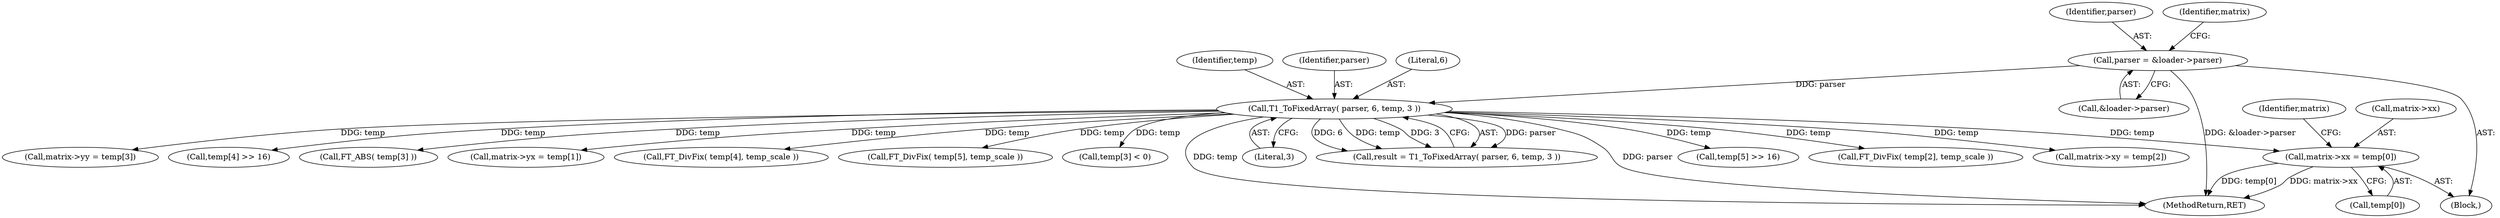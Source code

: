 digraph "0_savannah_8b281f83e8516535756f92dbf90940ac44bd45e1_1@array" {
"1000188" [label="(Call,matrix->xx = temp[0])"];
"1000147" [label="(Call,T1_ToFixedArray( parser, 6, temp, 3 ))"];
"1000109" [label="(Call,parser = &loader->parser)"];
"1000209" [label="(Call,matrix->yy = temp[3])"];
"1000192" [label="(Call,temp[0])"];
"1000220" [label="(Call,temp[4] >> 16)"];
"1000168" [label="(Call,FT_ABS( temp[3] ))"];
"1000150" [label="(Identifier,temp)"];
"1000195" [label="(Call,matrix->yx = temp[1])"];
"1000247" [label="(Call,FT_DivFix( temp[4], temp_scale ))"];
"1000110" [label="(Identifier,parser)"];
"1000256" [label="(Call,FT_DivFix( temp[5], temp_scale ))"];
"1000266" [label="(Call,temp[3] < 0)"];
"1000145" [label="(Call,result = T1_ToFixedArray( parser, 6, temp, 3 ))"];
"1000197" [label="(Identifier,matrix)"];
"1000229" [label="(Call,temp[5] >> 16)"];
"1000117" [label="(Identifier,matrix)"];
"1000189" [label="(Call,matrix->xx)"];
"1000107" [label="(Block,)"];
"1000111" [label="(Call,&loader->parser)"];
"1000148" [label="(Identifier,parser)"];
"1000149" [label="(Literal,6)"];
"1000238" [label="(Call,FT_DivFix( temp[2], temp_scale ))"];
"1000109" [label="(Call,parser = &loader->parser)"];
"1000188" [label="(Call,matrix->xx = temp[0])"];
"1000147" [label="(Call,T1_ToFixedArray( parser, 6, temp, 3 ))"];
"1000202" [label="(Call,matrix->xy = temp[2])"];
"1000151" [label="(Literal,3)"];
"1000274" [label="(MethodReturn,RET)"];
"1000188" -> "1000107"  [label="AST: "];
"1000188" -> "1000192"  [label="CFG: "];
"1000189" -> "1000188"  [label="AST: "];
"1000192" -> "1000188"  [label="AST: "];
"1000197" -> "1000188"  [label="CFG: "];
"1000188" -> "1000274"  [label="DDG: matrix->xx"];
"1000188" -> "1000274"  [label="DDG: temp[0]"];
"1000147" -> "1000188"  [label="DDG: temp"];
"1000147" -> "1000145"  [label="AST: "];
"1000147" -> "1000151"  [label="CFG: "];
"1000148" -> "1000147"  [label="AST: "];
"1000149" -> "1000147"  [label="AST: "];
"1000150" -> "1000147"  [label="AST: "];
"1000151" -> "1000147"  [label="AST: "];
"1000145" -> "1000147"  [label="CFG: "];
"1000147" -> "1000274"  [label="DDG: parser"];
"1000147" -> "1000274"  [label="DDG: temp"];
"1000147" -> "1000145"  [label="DDG: parser"];
"1000147" -> "1000145"  [label="DDG: 6"];
"1000147" -> "1000145"  [label="DDG: temp"];
"1000147" -> "1000145"  [label="DDG: 3"];
"1000109" -> "1000147"  [label="DDG: parser"];
"1000147" -> "1000168"  [label="DDG: temp"];
"1000147" -> "1000195"  [label="DDG: temp"];
"1000147" -> "1000202"  [label="DDG: temp"];
"1000147" -> "1000209"  [label="DDG: temp"];
"1000147" -> "1000220"  [label="DDG: temp"];
"1000147" -> "1000229"  [label="DDG: temp"];
"1000147" -> "1000238"  [label="DDG: temp"];
"1000147" -> "1000247"  [label="DDG: temp"];
"1000147" -> "1000256"  [label="DDG: temp"];
"1000147" -> "1000266"  [label="DDG: temp"];
"1000109" -> "1000107"  [label="AST: "];
"1000109" -> "1000111"  [label="CFG: "];
"1000110" -> "1000109"  [label="AST: "];
"1000111" -> "1000109"  [label="AST: "];
"1000117" -> "1000109"  [label="CFG: "];
"1000109" -> "1000274"  [label="DDG: &loader->parser"];
}
